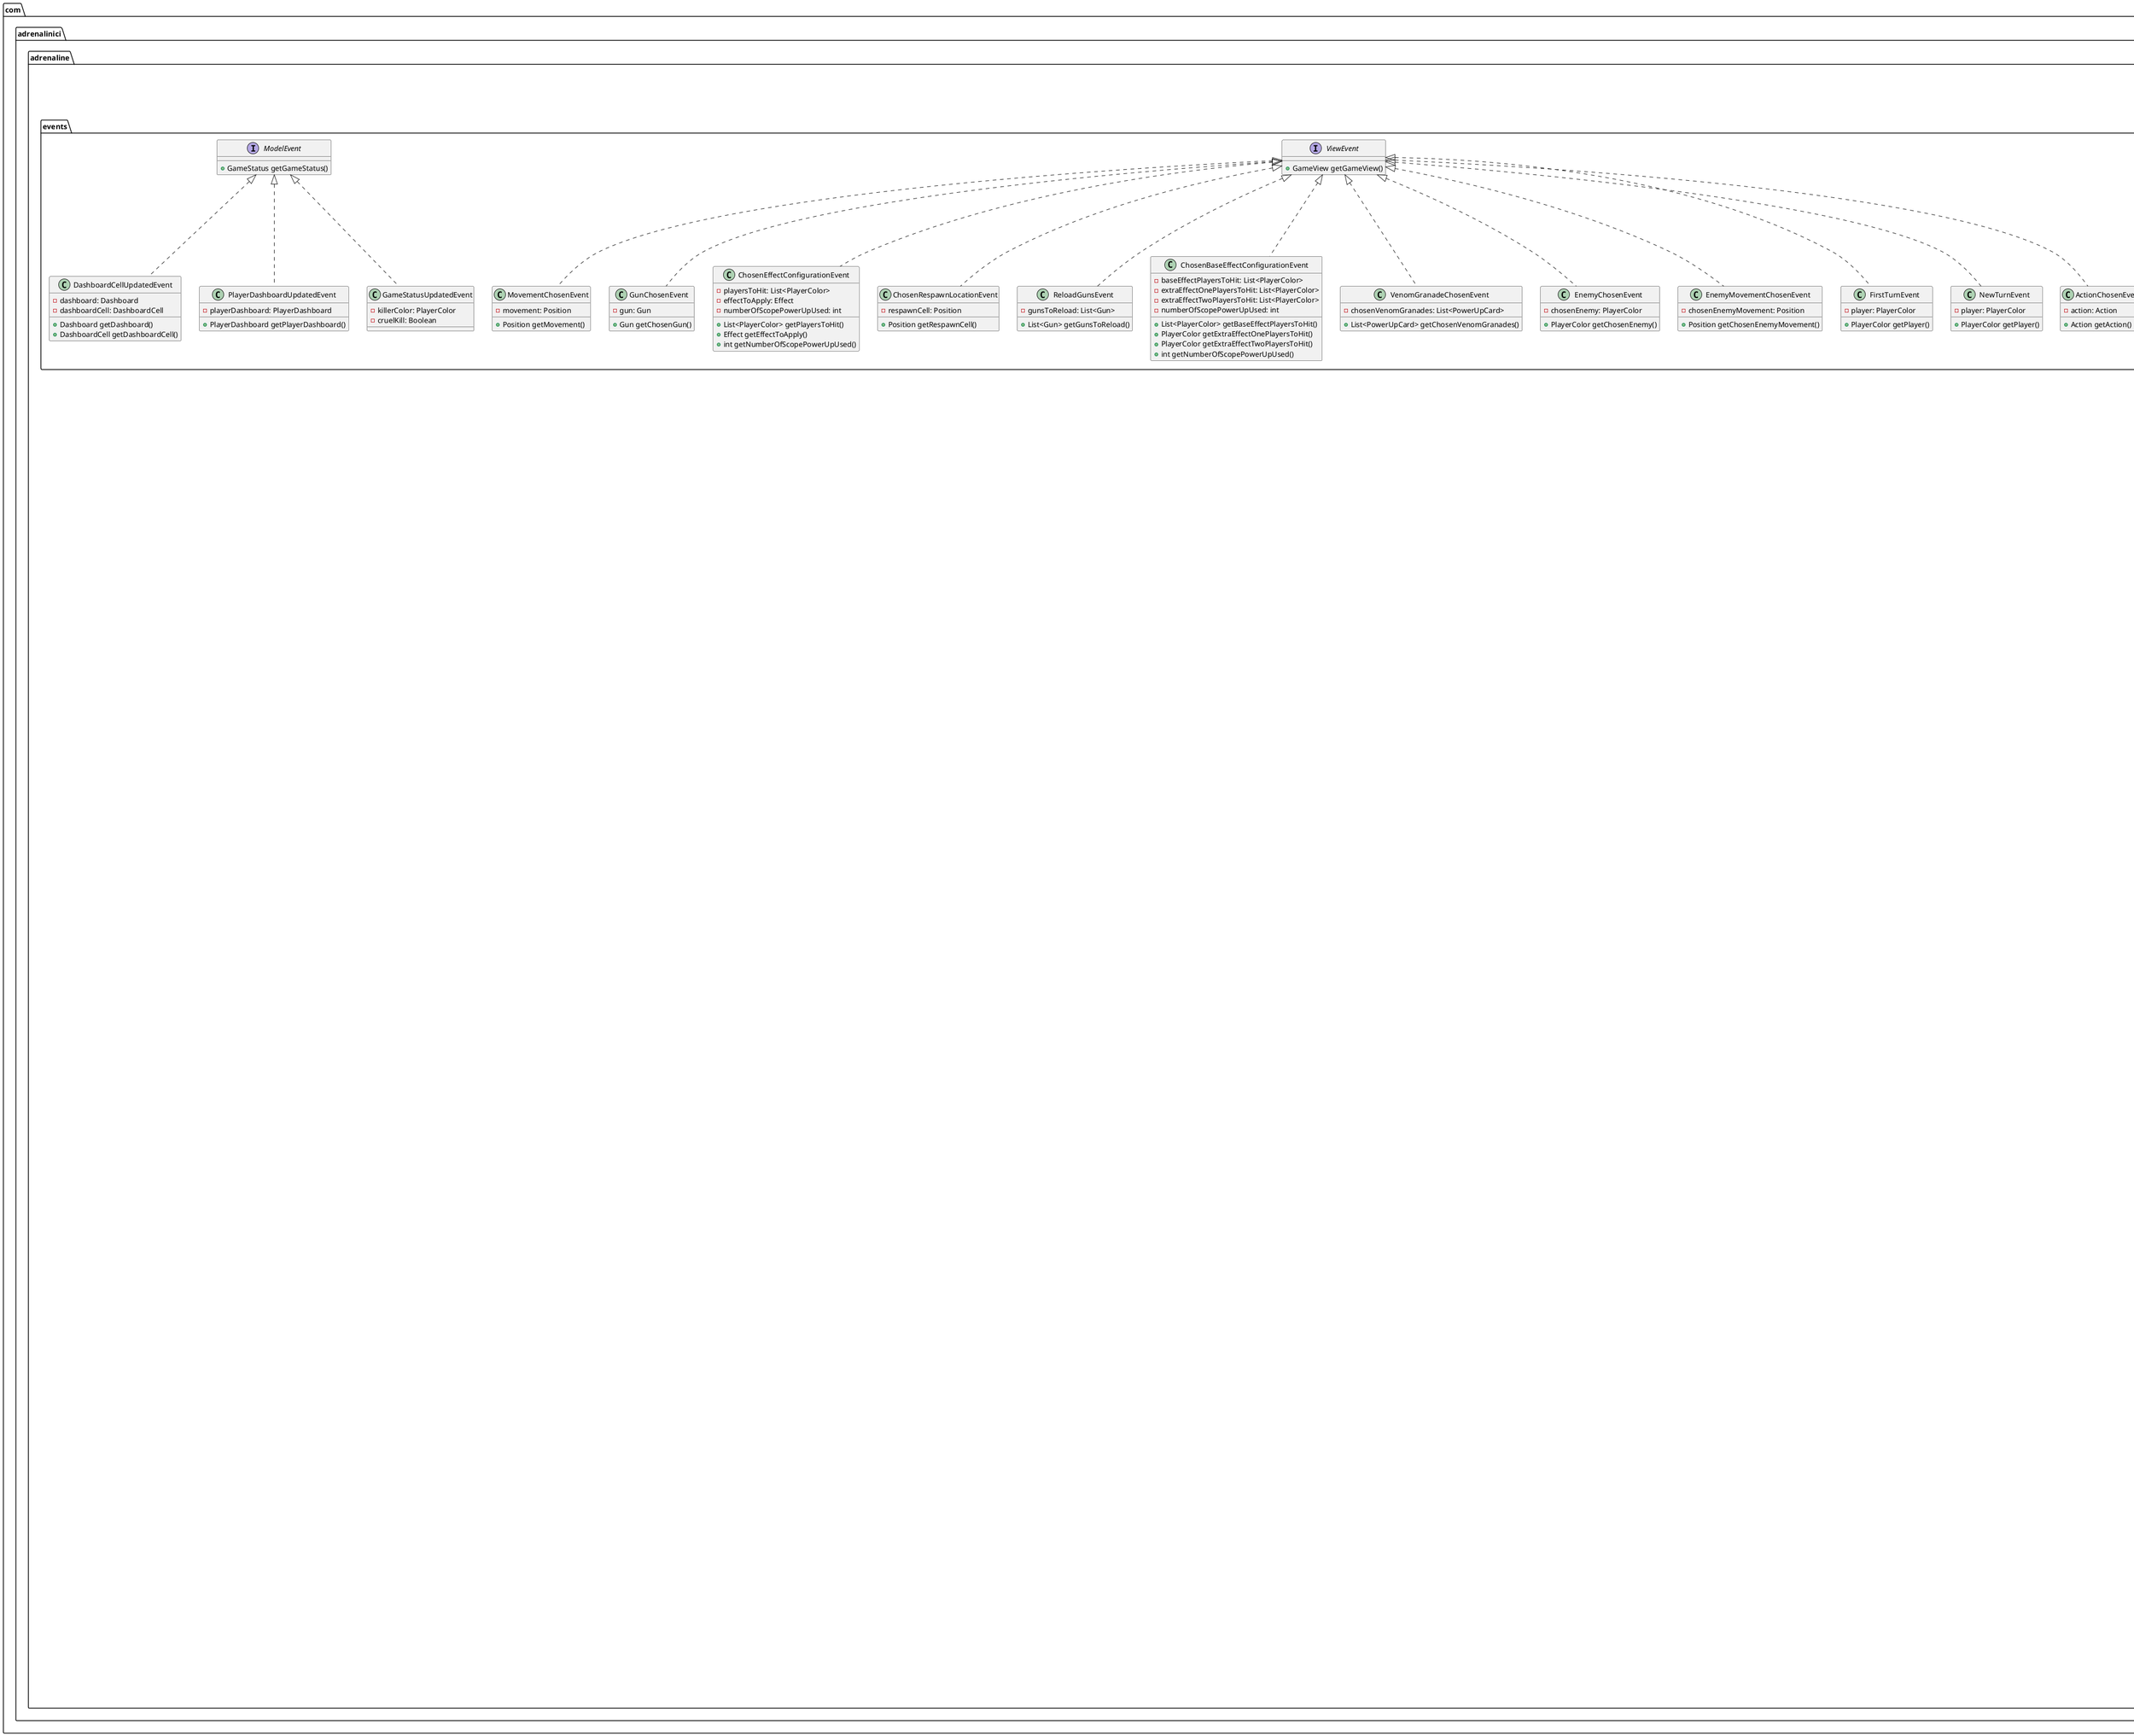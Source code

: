 @startuml

package com.adrenalinici.adrenaline.model {
  class Position {
    -line: int
    -cell: int

    +int cell()
    +int line()
  }

  enum AmmoColor {
      RED
      YELLOW
      BLUE
  }

  interface Gun {
      +List<AmmoColor> getRequiredAmmoToPickup();
      +List<AmmoColor> getRequiredAmmoToReload();
      +void visit(Consumer<AlternativeEffectGun> visitAlternativeEffectGun, Consumer<BaseEffectGun> visitBaseEffectGun)
  }

  BaseGun "1..n"-- AmmoColor: cost

  abstract class BaseGun implements Gun {
      -firstAmmo: AmmoColor
      -extraAmmo: List<AmmoColor>
      -name: String
      -note: Optional<String>
  }

  class AlternativeEffectGun extends BaseGun {
      -firstEffect: Effect
      -secondEffect: Effect
      -secondEffectCost: List<AmmoColor>

      +Effect getFirstEffect()
      +Effect getSecondEffect()
      +List<AmmoColor> getSecondEffectCost()
  }

  AlternativeEffectGun "0..n"-- AmmoColor: "second effect cost"
  AlternativeEffectGun "2..n"-- Effect

  class BaseEffectGun extends BaseGun {
      -baseEffect: Effect
      -firstExtraEffect: Optional<Effect>
      -firstExtraEffectCost: Optional<List<AmmoColor>>
      -secondExtraEffect: Optional<Effect>
      -secondExtraEffectCost: Optional<List<AmmoColor>>

      +Effect getBaseEffect()
      +Optional<Effect> getFirstExtraEffect()
      +Optional<List<AmmoColor>> getFirstExtraEffectCost()
      +Optional<Effect> getSecondExtraEffect()
      +Optional<List<AmmoColor>> getSecondExtraEffectCost()
  }

  BaseEffectGun "1"-- Effect: "first effect"
  BaseEffectGun "0..2"-- Effect: "extra effects"
  BaseEffectGun "0..n"-- AmmoColor: "first extra effect cost"
  BaseEffectGun "0..n"-- AmmoColor: "second extra effect cost"

  class PowerUpCard {
      -ammoColor: AmmoColor
      -powerUpType: PowerUpType
      +AmmoColor getAmmoColor()
      +PowerUpType getPowerUpType()
  }

  PowerUpCard "1..n"-- AmmoColor

  enum PowerUpType {
      VENOM_GRANADE
      SCOPE
      TELEPORT
      KINETIC_RAY
  }

  PowerUpCard "1"-- PowerUpType

  class Effect {
      -name : String
      -description: String
      -configFn: Function<GameController, EffectAvailableConfig>
      -applyFn: BiConsumer<EffectAvailableConfig, GameController>
      +String getName()
      +String getDescription()

      +EffectAvailableConfig generateConfig(GameController controller)
      +void applyEffect(EffectAvailableConfig config, GameController controller)
  }

  class EffectAvailableConfig {
    -hittablePlayers: List<PlayerColor>
    -possiblePreThisPlayerMoves: List<Integer[]>
    -possiblePostThisPlayerMoves: List<Integer[]>
    -possibleEnemiesMovements: Map<PlayerColor, List<PlayerColor>>
  }

  enum PlayerColor {
      GRAY
      YELLOW
      GREEN
      PURPLE
      CYAN
  }

  class PlayerDashboard {
      -ammos: List<AmmoColor>
      -damages: List<PlayerColor>
      -marks: List<PlayerColor>
      -loadedGuns: List<Gun>
      -unloadedGuns: List<Gun>
      -powerUpCards: List<PowerUpCard>
      -skullsNumber: int
      -points: int
      -firstPlayer: boolean

      +void addAmmo(AmmoColor ammo)
      +void removeAmmos(List<AmmoColor> ammos)
      +List<AmmoColor> getAmmos()
      +void addDamages(List<PlayerColor> damages)
      +void removeAllDamages()
      +List<PlayerColor> getDamages()
      +Optional<PlayerColor> getFirstDamage()
      +Optional<PlayerColor> getKillDamage()
      +Optional<PlayerColor> getCruelDamage()
      +void addMarks(List<PlayerColor> marks)
      +void removeMarks(List<PlayerColor> marks)
      +List<PlayerColor> getMarks()
      +void addLoadedGun(Gun loadedGun)
      +void removeLoadedGun(Gun loadedGun)
      +List<Gun> getLoadedGuns()
      +void addUnloadedGun(Gun unloadedGun)
      +void removeUnloadedGun(Gun loadedGun)
      +List<Gun> getUnloadedGuns()
      +void addPowerUpCard(PowerUpCard powerUp)
      +void removePowerUpCard(PowerUpCard powerUp)
      +List<PowerUpCard> getPowerUpCards()
      +void incrementSkullsNumber()
      +int getSkullsNumber()
      +void addPoints(int points)
      +int getPoints()
      +boolean getFirstPlayer()
  }

  PlayerDashboard "0..9"-- AmmoColor
  PlayerDashboard "0..12"-- PlayerColor: "damages"
  PlayerDashboard "0..n"-- PlayerColor: "marks"
  PlayerDashboard "0..3"-- PlayerColor: "guns"
  PlayerDashboard "0..n"-- PowerUpCard: "power up cards"

  class AmmoCard {
      -ammoColor: List<AmmoColor>
      -powerUpCard: Optional<PowerUpCard>

      +List<AmmoColor> getAmmoColor()
      +Optional<PowerUpCard> getPowerUpCard()
  }

  AmmoCard "2..3"-- AmmoColor
  AmmoCard "0..1"-- PowerUpCard

  enum Action {
      MOVE_MOVE_MOVE
      MOVE_PICKUP
      SHOOT
      MOVE_MOVE_PICKUP
      MOVE_SHOOT
      MOVE_RELOAD_SHOOT
      MOVE_MOVE_MOVE_MOVE
      MOVE_MOVE_RELOAD_SHOOT
      MOVE_MOVE_MOVE_PICKUP
  }

  class GameStatus {
      -killScore: List<Map.Entry<PlayerColor, Boolean>>
      -remainingSkulls: int
      -doubleKillScore: List<PlayerColor>
      -roundPlayer: PlayerColor
      -dashboard: Dashboard
      -playerDashboards: List<PlayerDashboard>

      +void addKillScore(PlayerColor playerColor, boolean cruelKill)
      +List<Map.Entry<PlayerColor, Boolean>> getKillScore()
      +int decrementSkulls()
      +int getRemainingSkulls()
      +void addDoubleKillScore(PlayerColor playerColor)
      +List<PlayerColor> getDoubleKillScore()
      +void setRoundPlayer(PlayerColor playerColor)
      +PlayerColor getRoundPlayer()
  }

  com.adrenalinici.adrenaline.observer.Observable <|-- GameStatus: "T::ModelEvent"

  note left: killScore is a list of tuples\nwhere PlayerColor is the color of the\nkiller and the Boolean represents cruel kill

  GameStatus "0..8"-- PlayerColor: "assassins"
  GameStatus "0..n"-- PlayerColor: "double kills"
  GameStatus "1"-- PlayerColor: "round of player"

  class Dashboard {
      -dashboardCells: List<DashboardCell>

      +List<DashboardCell> getDashboardCells()
  }

  enum DashboardCellBoundType{
      OPEN
      WALL
      DOOR
  }

  interface DashboardCell {
      +List<PlayerColor> getPlayersInCell()
      +Optional<DashboardCellBoundType> getNorthDashboardCellBoundType()
      +Optional<DashboardCellBoundType> getSouthDashboardCellBoundType()
      +Optional<DashboardCellBoundType> getWestDashboardCellBoundType()
      +Optional<DashboardCellBoundType> getEastDashboardCellBoundType()
      +Optional<DashboardCell> getNorthDashboardCell()
      +Optional<DashboardCell> getSouthDashboardCell()
      +Optional<DashboardCell> getWestDashboardCell()
      +Optional<DashboardCell> getEastDashboardCell()
      +void visit(Consumer<RespawnDashboardCell> visitRespawnDashboardCell, Consumer<PickupDashboardCell> visitPickupDashboardCell)
  }

  DashboardCell --*"0..n" Dashboard

  abstract class BaseDashboardCell implements DashboardCell {
      -playerInCell: List<PlayerColor>
      -northDashboardCellBoundType: DashboardCellBoundType
      -southDashboardCellBoundType: DashboardCellBoundType
      -westDashboardCellBoundType: DashboardCellBoundType
      -eastDashboardCellBoundType: DashboardCellBoundType
  }

  BaseDashboardCell "4"-- DashboardCellBoundType

  class RespawnDashboardCell extends BaseDashboardCell {
      -availableGuns: List<Gun>
      +List<Gun> getAvailableGuns()
      +void removeAvailableGun(Gun gunToRemove)
      +void addAvailableGun(Gun gunToAdd)
  }

  RespawnDashboardCell "0..3"-- Gun

  class PickupDashboardCell extends BaseDashboardCell {
      -ammoCard: Optional<AmmoCard>
      +AmmoCard getAmmoCard()
      +void setAmmoCard(AmmoCard ammoCard)
      +void removeAmmoCard()
  }

  PickupDashboardCell "0..1"-- AmmoCard

}

package com.adrenalinici.adrenaline.events {
  interface ViewEvent {
    +GameView getGameView()
  }

  class FirstTurnEvent implements ViewEvent {
    -player: PlayerColor
    +PlayerColor getPlayer()
  }

  class NewTurnEvent implements ViewEvent {
    -player: PlayerColor
    +PlayerColor getPlayer()
  }

  class ActionChosenEvent implements ViewEvent {
    -action: Action
    +Action getAction()
  }

  class MovementChosenEvent implements ViewEvent {
    -movement: Position
    +Position getMovement()
  }

  class GunChosenEvent implements ViewEvent {
    -gun: Gun
    +Gun getChosenGun()
  }

  class ChosenEffectConfigurationEvent implements ViewEvent {
    -playersToHit: List<PlayerColor>
    -effectToApply: Effect
    -numberOfScopePowerUpUsed: int
    +List<PlayerColor> getPlayersToHit()
    +Effect getEffectToApply()
    +int getNumberOfScopePowerUpUsed()
  }

  class ChosenRespawnLocationEvent implements ViewEvent {
    -respawnCell: Position
    +Position getRespawnCell()
  }

  class ReloadGunsEvent implements ViewEvent {
    -gunsToReload: List<Gun>
    +List<Gun> getGunsToReload()
  }

  class ChosenBaseEffectConfigurationEvent implements ViewEvent {
    -baseEffectPlayersToHit: List<PlayerColor>
    -extraEffectOnePlayersToHit: List<PlayerColor>
    -extraEffectTwoPlayersToHit: List<PlayerColor>
    -numberOfScopePowerUpUsed: int
    +List<PlayerColor> getBaseEffectPlayersToHit()
    +PlayerColor getExtraEffectOnePlayersToHit()
    +PlayerColor getExtraEffectTwoPlayersToHit()
    +int getNumberOfScopePowerUpUsed()
  }

  class VenomGranadeChosenEvent implements ViewEvent{
    -chosenVenomGranades: List<PowerUpCard>
    +List<PowerUpCard> getChosenVenomGranades()
  }

  class EnemyChosenEvent implements ViewEvent{
    -chosenEnemy: PlayerColor
    +PlayerColor getChosenEnemy()
  }

  class EnemyMovementChosenEvent implements ViewEvent{
    -chosenEnemyMovement: Position
    +Position getChosenEnemyMovement()
  }

  interface ModelEvent{
    +GameStatus getGameStatus()
  }

  class DashboardCellUpdatedEvent implements ModelEvent{
    -dashboard: Dashboard
    -dashboardCell: DashboardCell
    +Dashboard getDashboard()
    +DashboardCell getDashboardCell()
  }

  class PlayerDashboardUpdatedEvent implements ModelEvent{
    -playerDashboard: PlayerDashboard
    +PlayerDashboard getPlayerDashboard()
  }

  class GameStatusUpdatedEvent implements ModelEvent{
    -killerColor: PlayerColor
    -cruelKill: Boolean
  }
}


package com.adrenalinici.adrenaline.controller {

  package com.adrenalinici.adrenaline.controller.guns {


    BaseEffectGunFactory ..> GunFactory
    MachineGunGunFactory ..> BaseEffectGunFactory
    ZX2GunFactory ..> AlternativeEffectGunFactory

    abstract class AlternativeEffectGunFactory implements GunFactory {

        + AlternativeEffectGun getModelGun (String key, ObjectNode config)
        + public DecoratedAlternativeEffectGun getDecoratedGun(String key, ObjectNode config)
      }
   abstract class BaseEffectGunFactory implements GunFactory {

       +BaseEffectGun getModelGun(String key, ObjectNode config)
       +DecoratedBaseEffectGun getDecoratedGun(String key, ObjectNode config)
     }

   class MachineGunGunFactory extends BaseEffectGunFactory {
     - {static} final TriConsumer<BaseEffectGunFlowState, GameModel, ControllerFlowContext>

     +boolean canConsume(String key, ObjectNode config)
     +List<ControllerFlowNode> getAdditionalNodes(String key, ObjectNode config)
     }

     class ZX2GunFactory extends AlternativeEffectGunFactory {
      - {static} final TriConsumer<AlternativeEffectGunFlowState, GameModel, ControllerFlowContext> BASE_EFFECT_APPLY
      - {static} final TriConsumer<AlternativeEffectGunFlowState, GameModel, ControllerFlowContext> SCANNER_EFFECT_APPLY

     + boolean canConsume(String key, ObjectNode config)
     + List<ControllerFlowNode> getAdditionalNodes(String key, ObjectNode config)
     }

  }

  package com.adrenalinici.adrenaline.controller.nodes{

        ChooseActionFlowNode <|-- StatelessControllerFlowNode
              class ChooseActionFlowNode implements StatelessControllerFlowNode {

                + String id()
                + void onJump(VoidState flowState, GameView view, GameModel model, ControllerFlowContext context)
                + void handleEvent(ViewEvent event, VoidState flowState, GameView view, GameModel model, ControllerFlowContext context)
                - List<Action> calculateAvailableActions()
              }
               ChooseGunFlowNode <|-- StatelessControllerFlowNode
              class ChooseGunFlowNode implements StatelessControllerFlowNode {
                + String id()
                + void onJump(VoidState flowState, GameView view, GameModel model, ControllerFlowContext context)
                + void handleEvent(ViewEvent event, VoidState flowState, GameView view, GameModel model, ControllerFlowContext context)
               }
                ChooseMovementFlowNode <|-- StatelessControllerFlowNode
               class ChooseMovementFlowNode implements StatelessControllerFlowNode {
                  - int distance

                  + ChooseMovementFlowNode(int distance)
                  + String id()
                  + void onJump(VoidState flowState, GameView view, GameModel model, ControllerFlowContext context)
                  + void handleEvent(ViewEvent event, VoidState flowState, GameView view, GameModel model, ControllerFlowContext context)
               }

               ReloadFlowNode <|-- StatelessControllerFlowNode
              class ReloadFlowNode implements StatelessControllerFlowNode {

                  + String id()
                  + void onJump(VoidState flowState, GameView view, GameModel model, ControllerFlowContext context)
                  + void handleEvent(ViewEvent event, VoidState flowState, GameView view, GameModel model, ControllerFlowContext context)

              }


    package com.adrenalinici.adrenaline.controller.nodes.guns{

    ChooseActionFlowNode <|-- StatelessControllerFlowNode
   class ChooseActionFlowNode implements StatelessControllerFlowNode {

      + String id()
      + onJump(VoidState flowState, GameView view, GameModel model, ControllerFlowContext context)
      +  void handleEvent(ViewEvent event, VoidState flowState, GameView view, GameModel model, ControllerFlowContext context) {
      - List<Action> calculateAvailableActions()
   }
    ChooseGunFlowNode <|-- StatelessControllerFlowNode
    class ChooseGunFlowNode implements StatelessControllerFlowNode {
      + String id()
      + void onJump(VoidState flowState, GameView view, GameModel model, ControllerFlowContext context)
      + void handleEvent(ViewEvent event, VoidState flowState, GameView view, GameModel model, ControllerFlowContext context)

    }

  ChooseMovementFlowNode <|-- StatelessControllerFlowNode
  class ChooseMovementFlowNode implements StatelessControllerFlowNode {
      - int distance

       + String id()
       +void onJump(VoidState flowState, GameView view, GameModel model, ControllerFlowContext context)
       + void handleEvent(ViewEvent event, VoidState flowState, GameView view, GameModel model, ControllerFlowContext context)
    }

  NewTurnFlowNode <|-- StatelessControllerFlowNode
  class NewTurnFlowNode implements StatelessControllerFlowNode {
    + String id()
    + void onJump(VoidState flowState, GameView view, GameModel model, ControllerFlowContext context)
    + void handleEvent(ViewEvent event, VoidState flowState, GameView view, GameModel model, ControllerFlowContext context)
    - int calculateRemainingActions()
   }

    ReloadFlowNode <|-- StatelessControllerFlowNode
    class ReloadFlowNode implements StatelessControllerFlowNode {
      + String id()
      + void onJump(VoidState flowState, GameView view, GameModel model, ControllerFlowContext context)
      + void handleEvent(ViewEvent event, VoidState flowState, GameView view, GameModel model, ControllerFlowContext context)

    }
    enum ControllerNodes {
                START_TURN,
                PICKUP,
                RELOAD,
                CHOOSE_ACTION,
                RESPAWN_KILLED_PEOPLE,
                CHOOSE_GUN,
                CHOOSE_PLAYER_TO_HIT,
                ALTERNATIVE_GUN_START,
                BASE_GUN_START;

                + static String movement(int distance)
                + static String applyGunEffect(String gunId, String effectId)
              }

        PickupFlowNode <|-- StatelessControllerFlowNode
        class PickupFlowNode implements StatelessControllerFlowNode {

          + String id()
          + void onJump(VoidState flowState, GameView view, GameModel model, ControllerFlowContext context)
          + void handleEvent(ViewEvent event, VoidState flowState, GameView view, GameModel model, ControllerFlowContext context)
          }

      }



  }

  class ControllerFlowContext extends BaseFlowContext {
  -int remainingActions;
  -PlayerColor turnOfPlayer;
  - List<PlayerColor> killedPlayers;
  - GunLoader loader;

  + int getRemainingActions()
  + ControllerFlowContext setRemainingActions(int remainingActions)
  + ControllerFlowContext decrementRemainingActions()
  + PlayerColor getTurnOfPlayer()
  + ControllerFlowContext setTurnOfPlayer(PlayerColor turnOfPlayer)
  + List<PlayerColor> getKilledPlayers()
  + ControllerFlowContext setKilledPlayers(List<PlayerColor> killedPlayers)
  + GunLoader getGunLoader()
  }


interface ControllerFlowNode<T extends FlowState> extends FlowNode {

}

class DecoratedAlternativeEffectGun extends DecoratedGun {

  - DecoratedEffect firstEffect
  - DecoratedEffect secondEffect

  + DecoratedEffect getFirstEffect()
  + DecoratedEffect getSecondEffect()
  + AlternativeEffectGun get()
}

class DecoratedBaseEffectGun extends DecoratedGun {

  - DecoratedEffect baseEffect
  - DecoratedEffect firstExtraEffect
  - DecoratedEffect secondExtraEffect

  + DecoratedEffect getBaseEffect()
  + List<AmmoColor> getFirstExtraEffectCost()
  + DecoratedEffect getFirstExtraEffect()
  + boolean hasFirstExtraEffect()
  + List<AmmoColor> getSecondExtraEffectCost()
  + DecoratedEffect getSecondExtraEffect()
  + boolean hasSecondExtraEffect()
  + BaseEffectGun get()
}

class DecoratedEffect {
  - Effect effect
  - List<String> additionalPhases
  - List<AmmoColor> requiredAmmos

  + Effect get()
  + String getId()
  + String getName()
  + String getDescription()
  + List<AmmoColor> getRequiredAmmos()
  + List<String> getAdditionalPhases()
}

abstract class DecoratedGun implements Gun {
  - Gun gun
  - List<String> phases

  + DecoratedGun(Gun gun, List<String> phases)
  + Gun get()
  +void visit(Consumer<AlternativeEffectGun> visitAlternativeEffectGun, Consumer<BaseEffectGun> visitBaseEffectGun)
  + String getId()
  + List<AmmoColor> getRequiredAmmoToPickup()
  + List<AmmoColor> getRequiredAmmoToReload()
  + String getName()
  + Optional<String> getNote()
  + List<String> getPhases()
}

 class GameController  {

  - GameModel gameModel
  - FlowOrchestrator<ControllerFlowContext> flowOrchestrator

  + public GameController(List<? extends FlowNode> flowNodes, GameModel gameModel)
  + void onEvent(ViewEvent event)
  - PlayerColor nextTurnPlayer()
  + endTurnCallback(GameView view)
  - void startNewTurn(GameView view, PlayerColor player)
  # ControllerFlowContext getFlowContext()
}

interface GunFactory {

  +boolean canConsume(String key, ObjectNode config)

  + Gun getModelGun(String key, ObjectNode config)
  + DecoratedGun getDecoratedGun(String key, ObjectNode config)
  + List<ControllerFlowNode> getAdditionalNodes(String key, ObjectNode config)
}

class GunLoader {
  + {static} JsonNode 
  - List<GunFactory> factories

  + GunLoader(List<GunFactory> factories)
  + Gun getModelGun(String id)
  + DecoratedGun getDecoratedGun(String id)
  + List<ControllerFlowNode> getAdditionalNodes(String id)
  + GunFactory resolveGunFactory(String id)
}

  class CardDeck<T> {
    -List<T> queue

    +CardDeck(List<T> queue)
    +Optional<T> getCard()
     }

  class GameController {
    -gameModel: GameStatus
    -remainingActions: int

    -void doFirstTurn(PlayerColor player)
    -void doTurn(PlayerColor player)
  }

 interface StatelessControllerFlowNode extends StatelessFlowNode {

 }
  com.adrenalinici.adrenaline.observer.Observer <|.. GameController: "T::ViewEvent"

  interface DecoratedGun extends com.adrenalinici.adrenaline.model.Gun {
    +void acceptEvent(ViewEvent viewEventToAccept)
  }

  class DecoratedAlternativeEffectGun extends com.adrenalinici.adrenaline.model.AlternativeEffectGun implements DecoratedGun

  class DecoratedBaseEffectGun extends com.adrenalinici.adrenaline.model.BaseEffectGun implements DecoratedGun

}


package com.adrenalinici.adrenaline.controller.states {
  interface ControllerState {
    +void acceptEvent(ViewEvent viewEventToAccept)
    +List<Supplier<ControllerState>> getNextStatesFactories()
  }

  class ExpectingMoveState implements ControllerState{

  }

  class ExpectingPickupState implements ControllerState{

  }

  class ExpectingShootState implements ControllerState{

  }

  class ExecutingGunFlowState implements ControllerState{

  }

  class ShootCompletedState implements ControllerState{

  }




}



package com.adrenalinici.adrenaline.view {
  class GameView {
    +void showAvailableActions(List<CompositeAction> actions)
    +void showAvailableMovements(List<Position> availableMovements)
    +void showReloadableGuns(List<Gun> reloadableGuns)
    +void showLoadedGuns(List<Gun> reloadableGuns)
    +void showBaseGunExtraEffects(List<Effect> effects)
    +void showAvailableRespawnLocations(List<AmmoColor> respawnLocations)
    +void showApplicableEffects(Optional<Map<PlayerColor, Optional<Position>>> firstEffect, int numberOfChoosablePlayerFirstEffect, Optional<Map<PlayerColor, Optional<Position>>> secondEffect, int numberOfChoosablePlayerSecondEffect)
    +void showApplicableEffects(Map<PlayerColor, Optional<Position>> baseEffect, int numberOfChoosablePlayerBaseEffect, Optional<Map<PlayerColor, Optional<Position>>> firstExtraEffect, int numberOfChoosablePlayerFirstExtraEffect, Optional<Map<PlayerColor, Optional<Position>>> secondExtraEffect, int numberOfChoosablePlayerSecondExtraEffect)
    +void showAvailableVenomGranades(PlayerColor player)
    +void showAvailablePowerUpCards(PlayerColor player)
    +void showAvailableEnemyMovements(List<Position> availableEnemyMovements)
  }

  com.adrenalinici.adrenaline.observer.Observable <|-- GameView: "T::ViewEvent"
  com.adrenalinici.adrenaline.observer.Observer <|.. GameView: "T::ModelEvent"

  note bottom: the two different showApplicableEffects methods are called from AlternativeEffectGun (first one) and from BaseEffectGun (second one)
}

package com.adrenalinici.adrenaline.observer {
   interface Observer<T>
   class Observable<T>
}

@enduml
